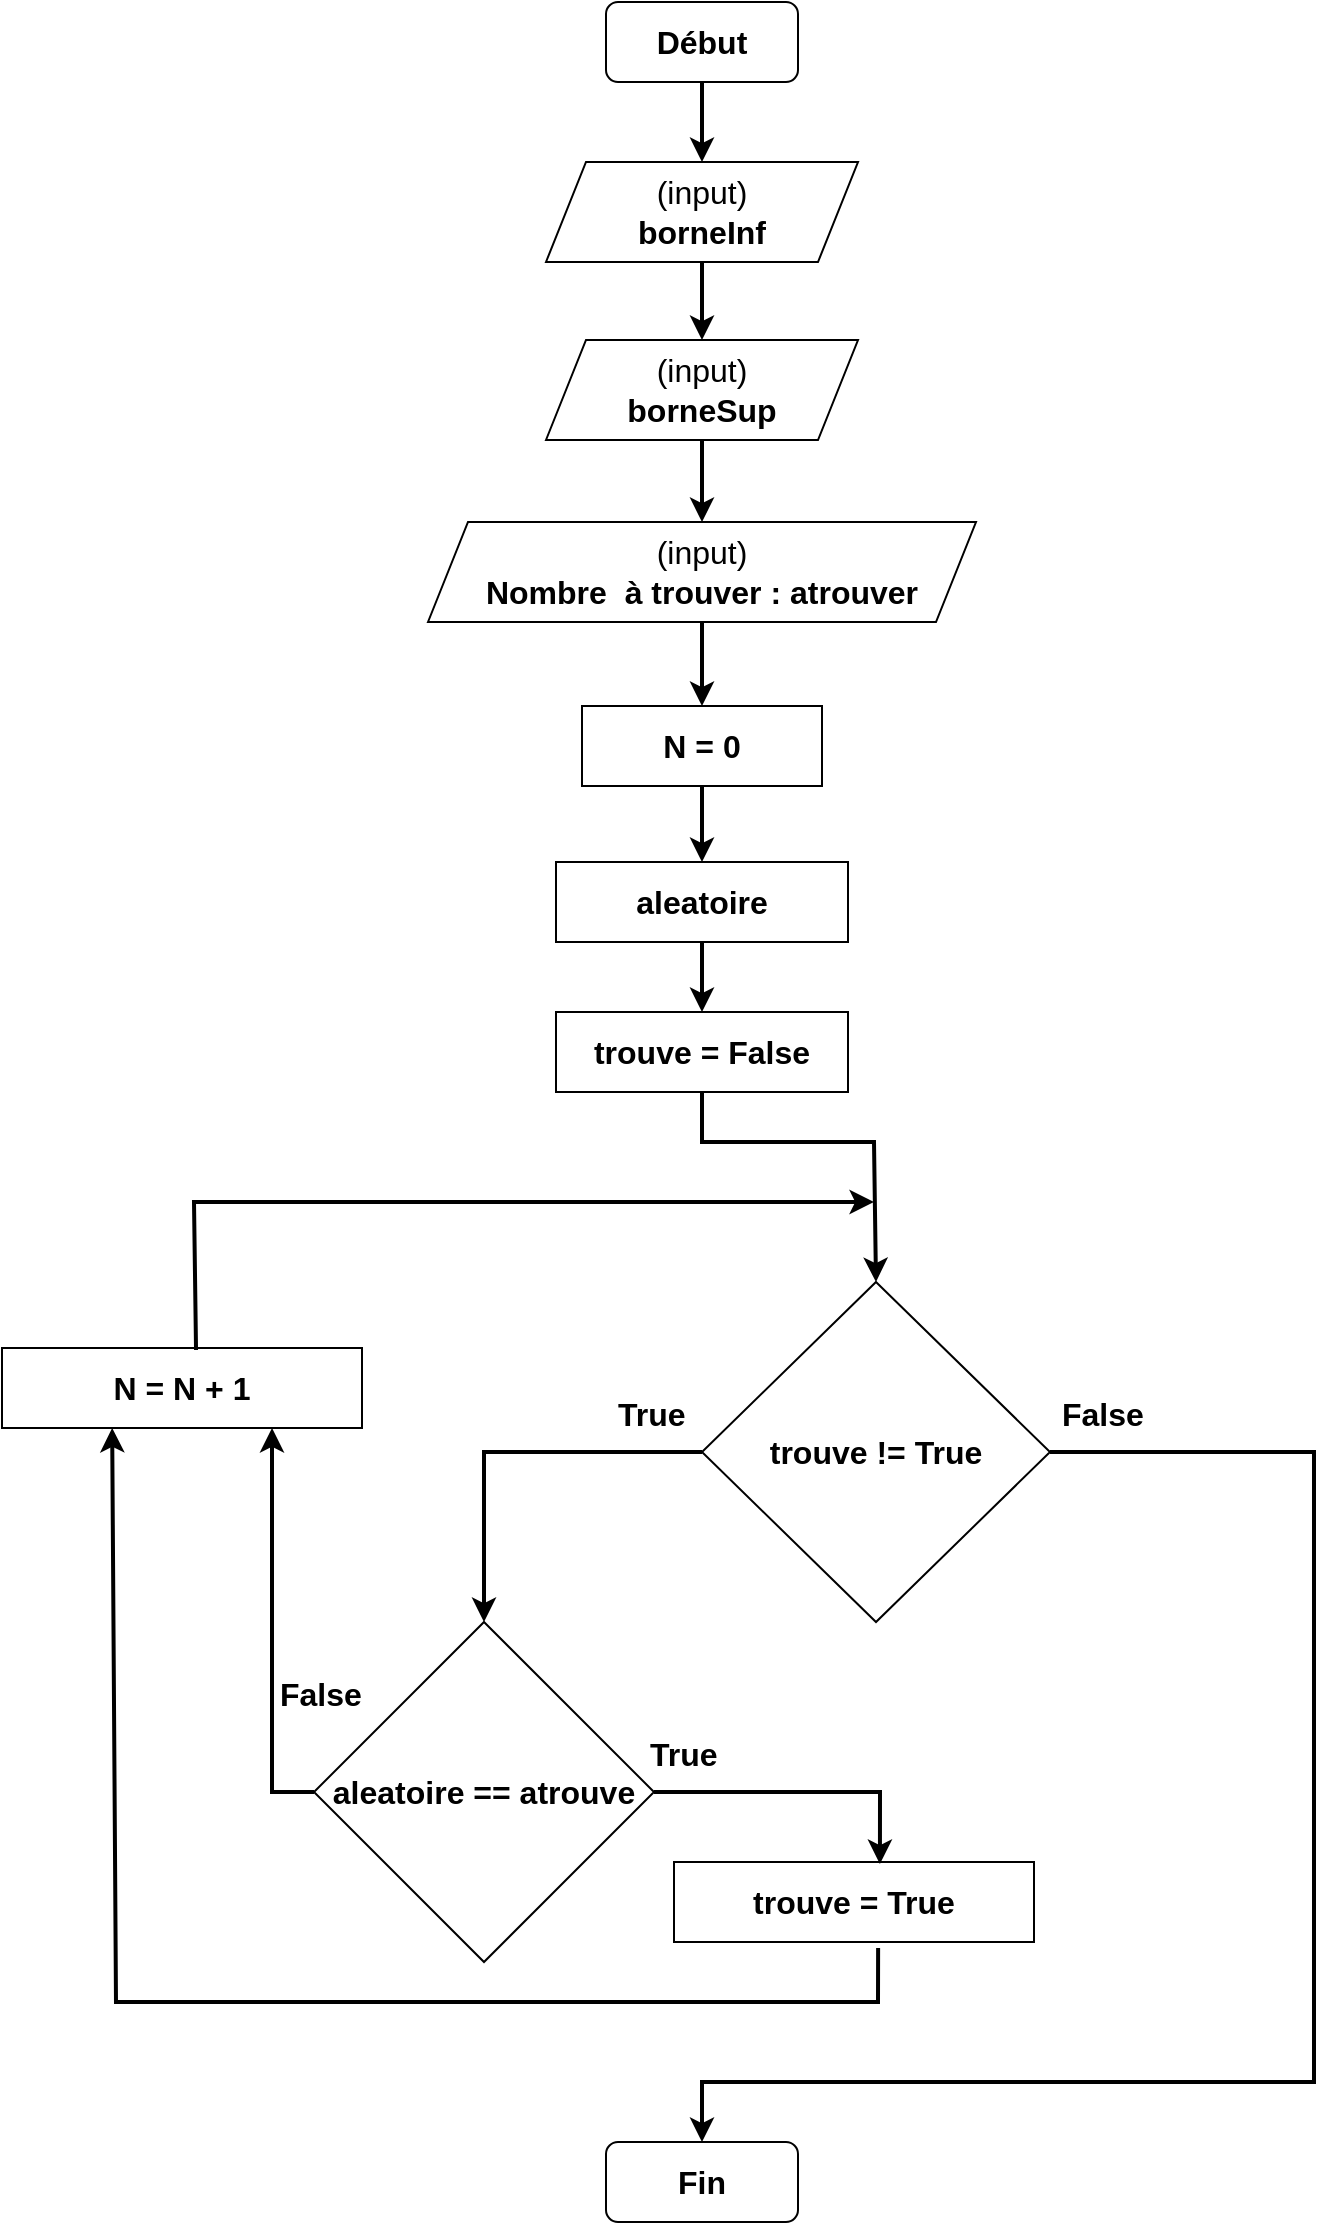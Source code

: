 <mxfile version="20.3.0" type="device"><diagram id="g6DksZDNcq9NLYvB6J0k" name="Page-1"><mxGraphModel dx="1102" dy="685" grid="1" gridSize="10" guides="1" tooltips="1" connect="1" arrows="1" fold="1" page="1" pageScale="1" pageWidth="827" pageHeight="1169" math="0" shadow="0"><root><mxCell id="0"/><mxCell id="1" parent="0"/><mxCell id="hMVCSuON0sHFGQOHQE5j-1" value="&lt;font style=&quot;font-size: 16px;&quot;&gt;&lt;b&gt;Début&lt;/b&gt;&lt;/font&gt;" style="rounded=1;whiteSpace=wrap;html=1;" vertex="1" parent="1"><mxGeometry x="366" y="40" width="96" height="40" as="geometry"/></mxCell><mxCell id="hMVCSuON0sHFGQOHQE5j-2" value="(input)&lt;br&gt;&lt;b&gt;borneInf&lt;/b&gt;" style="shape=parallelogram;perimeter=parallelogramPerimeter;whiteSpace=wrap;html=1;fixedSize=1;fontSize=16;" vertex="1" parent="1"><mxGeometry x="336" y="120" width="156" height="50" as="geometry"/></mxCell><mxCell id="hMVCSuON0sHFGQOHQE5j-3" value="(input)&lt;br&gt;&lt;b&gt;borneSup&lt;/b&gt;" style="shape=parallelogram;perimeter=parallelogramPerimeter;whiteSpace=wrap;html=1;fixedSize=1;fontSize=16;" vertex="1" parent="1"><mxGeometry x="336" y="209" width="156" height="50" as="geometry"/></mxCell><mxCell id="hMVCSuON0sHFGQOHQE5j-4" value="(input)&lt;br&gt;&lt;b&gt;Nombre&amp;nbsp; à trouver : atrouver&lt;/b&gt;" style="shape=parallelogram;perimeter=parallelogramPerimeter;whiteSpace=wrap;html=1;fixedSize=1;fontSize=16;" vertex="1" parent="1"><mxGeometry x="277" y="300" width="274" height="50" as="geometry"/></mxCell><mxCell id="hMVCSuON0sHFGQOHQE5j-5" value="&lt;b&gt;N = 0&lt;/b&gt;" style="rounded=0;whiteSpace=wrap;html=1;fontSize=16;" vertex="1" parent="1"><mxGeometry x="354" y="392" width="120" height="40" as="geometry"/></mxCell><mxCell id="hMVCSuON0sHFGQOHQE5j-6" value="&lt;b&gt;aleatoire&lt;/b&gt;" style="rounded=0;whiteSpace=wrap;html=1;fontSize=16;" vertex="1" parent="1"><mxGeometry x="341" y="470" width="146" height="40" as="geometry"/></mxCell><mxCell id="hMVCSuON0sHFGQOHQE5j-7" value="" style="endArrow=classic;html=1;rounded=0;fontSize=16;exitX=0.5;exitY=1;exitDx=0;exitDy=0;entryX=0.5;entryY=0;entryDx=0;entryDy=0;strokeWidth=2;" edge="1" parent="1" source="hMVCSuON0sHFGQOHQE5j-1" target="hMVCSuON0sHFGQOHQE5j-2"><mxGeometry width="50" height="50" relative="1" as="geometry"><mxPoint x="390" y="340" as="sourcePoint"/><mxPoint x="470" y="100" as="targetPoint"/></mxGeometry></mxCell><mxCell id="hMVCSuON0sHFGQOHQE5j-8" value="" style="endArrow=classic;html=1;rounded=0;strokeWidth=2;fontSize=16;exitX=0.5;exitY=1;exitDx=0;exitDy=0;entryX=0.5;entryY=0;entryDx=0;entryDy=0;" edge="1" parent="1" source="hMVCSuON0sHFGQOHQE5j-2" target="hMVCSuON0sHFGQOHQE5j-3"><mxGeometry width="50" height="50" relative="1" as="geometry"><mxPoint x="390" y="340" as="sourcePoint"/><mxPoint x="440" y="290" as="targetPoint"/></mxGeometry></mxCell><mxCell id="hMVCSuON0sHFGQOHQE5j-9" value="" style="endArrow=classic;html=1;rounded=0;strokeWidth=2;fontSize=16;exitX=0.5;exitY=1;exitDx=0;exitDy=0;entryX=0.5;entryY=0;entryDx=0;entryDy=0;" edge="1" parent="1" source="hMVCSuON0sHFGQOHQE5j-3" target="hMVCSuON0sHFGQOHQE5j-4"><mxGeometry width="50" height="50" relative="1" as="geometry"><mxPoint x="390" y="340" as="sourcePoint"/><mxPoint x="440" y="290" as="targetPoint"/></mxGeometry></mxCell><mxCell id="hMVCSuON0sHFGQOHQE5j-10" value="" style="endArrow=classic;html=1;rounded=0;strokeWidth=2;fontSize=16;exitX=0.5;exitY=1;exitDx=0;exitDy=0;entryX=0.5;entryY=0;entryDx=0;entryDy=0;" edge="1" parent="1" source="hMVCSuON0sHFGQOHQE5j-4" target="hMVCSuON0sHFGQOHQE5j-5"><mxGeometry width="50" height="50" relative="1" as="geometry"><mxPoint x="390" y="340" as="sourcePoint"/><mxPoint x="440" y="290" as="targetPoint"/></mxGeometry></mxCell><mxCell id="hMVCSuON0sHFGQOHQE5j-11" value="" style="endArrow=classic;html=1;rounded=0;strokeWidth=2;fontSize=16;exitX=0.5;exitY=1;exitDx=0;exitDy=0;" edge="1" parent="1" source="hMVCSuON0sHFGQOHQE5j-5" target="hMVCSuON0sHFGQOHQE5j-6"><mxGeometry width="50" height="50" relative="1" as="geometry"><mxPoint x="370" y="460" as="sourcePoint"/><mxPoint x="420" y="410" as="targetPoint"/></mxGeometry></mxCell><mxCell id="hMVCSuON0sHFGQOHQE5j-12" value="&lt;b&gt;trouve = False&lt;/b&gt;" style="rounded=0;whiteSpace=wrap;html=1;fontSize=16;" vertex="1" parent="1"><mxGeometry x="341" y="545" width="146" height="40" as="geometry"/></mxCell><mxCell id="hMVCSuON0sHFGQOHQE5j-13" value="" style="endArrow=classic;html=1;rounded=0;strokeWidth=2;fontSize=16;exitX=0.5;exitY=1;exitDx=0;exitDy=0;entryX=0.5;entryY=0;entryDx=0;entryDy=0;" edge="1" parent="1" source="hMVCSuON0sHFGQOHQE5j-6" target="hMVCSuON0sHFGQOHQE5j-12"><mxGeometry width="50" height="50" relative="1" as="geometry"><mxPoint x="424" y="442" as="sourcePoint"/><mxPoint x="424" y="480" as="targetPoint"/></mxGeometry></mxCell><mxCell id="hMVCSuON0sHFGQOHQE5j-14" value="&lt;b&gt;trouve != True&lt;/b&gt;" style="rhombus;whiteSpace=wrap;html=1;fontSize=16;" vertex="1" parent="1"><mxGeometry x="414" y="680" width="174" height="170" as="geometry"/></mxCell><mxCell id="hMVCSuON0sHFGQOHQE5j-15" value="&lt;b&gt;aleatoire == atrouve&lt;/b&gt;" style="rhombus;whiteSpace=wrap;html=1;fontSize=16;" vertex="1" parent="1"><mxGeometry x="220" y="850" width="170" height="170" as="geometry"/></mxCell><mxCell id="hMVCSuON0sHFGQOHQE5j-17" value="&lt;b&gt;N = N + 1&lt;/b&gt;" style="rounded=0;whiteSpace=wrap;html=1;fontSize=16;" vertex="1" parent="1"><mxGeometry x="64" y="713" width="180" height="40" as="geometry"/></mxCell><mxCell id="hMVCSuON0sHFGQOHQE5j-18" value="&lt;font style=&quot;font-size: 16px;&quot;&gt;&lt;b&gt;Fin&lt;/b&gt;&lt;/font&gt;" style="rounded=1;whiteSpace=wrap;html=1;" vertex="1" parent="1"><mxGeometry x="366" y="1110" width="96" height="40" as="geometry"/></mxCell><mxCell id="hMVCSuON0sHFGQOHQE5j-19" value="&lt;b&gt;trouve = True&lt;/b&gt;" style="rounded=0;whiteSpace=wrap;html=1;fontSize=16;" vertex="1" parent="1"><mxGeometry x="400" y="970" width="180" height="40" as="geometry"/></mxCell><mxCell id="hMVCSuON0sHFGQOHQE5j-20" value="" style="endArrow=classic;html=1;rounded=0;strokeWidth=2;fontSize=16;exitX=0.5;exitY=1;exitDx=0;exitDy=0;entryX=0.5;entryY=0;entryDx=0;entryDy=0;" edge="1" parent="1" source="hMVCSuON0sHFGQOHQE5j-12" target="hMVCSuON0sHFGQOHQE5j-14"><mxGeometry width="50" height="50" relative="1" as="geometry"><mxPoint x="424" y="520" as="sourcePoint"/><mxPoint x="424" y="555" as="targetPoint"/><Array as="points"><mxPoint x="414" y="610"/><mxPoint x="500" y="610"/></Array></mxGeometry></mxCell><mxCell id="hMVCSuON0sHFGQOHQE5j-21" value="" style="endArrow=classic;html=1;rounded=0;strokeWidth=2;fontSize=16;exitX=0.539;exitY=0.025;exitDx=0;exitDy=0;exitPerimeter=0;" edge="1" parent="1" source="hMVCSuON0sHFGQOHQE5j-17"><mxGeometry width="50" height="50" relative="1" as="geometry"><mxPoint x="424" y="520" as="sourcePoint"/><mxPoint x="500" y="640" as="targetPoint"/><Array as="points"><mxPoint x="160" y="640"/></Array></mxGeometry></mxCell><mxCell id="hMVCSuON0sHFGQOHQE5j-23" value="" style="endArrow=classic;html=1;rounded=0;strokeWidth=2;fontSize=16;exitX=0;exitY=0.5;exitDx=0;exitDy=0;entryX=0.5;entryY=0;entryDx=0;entryDy=0;" edge="1" parent="1" source="hMVCSuON0sHFGQOHQE5j-14" target="hMVCSuON0sHFGQOHQE5j-15"><mxGeometry width="50" height="50" relative="1" as="geometry"><mxPoint x="170" y="798" as="sourcePoint"/><mxPoint x="170" y="763" as="targetPoint"/><Array as="points"><mxPoint x="305" y="765"/></Array></mxGeometry></mxCell><mxCell id="hMVCSuON0sHFGQOHQE5j-24" value="" style="endArrow=classic;html=1;rounded=0;strokeWidth=2;fontSize=16;exitX=1;exitY=0.5;exitDx=0;exitDy=0;entryX=0.5;entryY=0;entryDx=0;entryDy=0;" edge="1" parent="1" source="hMVCSuON0sHFGQOHQE5j-14" target="hMVCSuON0sHFGQOHQE5j-18"><mxGeometry width="50" height="50" relative="1" as="geometry"><mxPoint x="170" y="798" as="sourcePoint"/><mxPoint x="170" y="763" as="targetPoint"/><Array as="points"><mxPoint x="720" y="765"/><mxPoint x="720" y="1080"/><mxPoint x="414" y="1080"/></Array></mxGeometry></mxCell><mxCell id="hMVCSuON0sHFGQOHQE5j-25" value="" style="endArrow=classic;html=1;rounded=0;strokeWidth=2;fontSize=16;exitX=0;exitY=0.5;exitDx=0;exitDy=0;entryX=0.75;entryY=1;entryDx=0;entryDy=0;" edge="1" parent="1" source="hMVCSuON0sHFGQOHQE5j-15" target="hMVCSuON0sHFGQOHQE5j-17"><mxGeometry width="50" height="50" relative="1" as="geometry"><mxPoint x="170" y="798" as="sourcePoint"/><mxPoint x="199" y="828" as="targetPoint"/><Array as="points"><mxPoint x="199" y="935"/></Array></mxGeometry></mxCell><mxCell id="hMVCSuON0sHFGQOHQE5j-26" value="" style="endArrow=classic;html=1;rounded=0;strokeWidth=2;fontSize=16;exitX=1;exitY=0.5;exitDx=0;exitDy=0;entryX=0.572;entryY=0.025;entryDx=0;entryDy=0;entryPerimeter=0;" edge="1" parent="1" source="hMVCSuON0sHFGQOHQE5j-15" target="hMVCSuON0sHFGQOHQE5j-19"><mxGeometry width="50" height="50" relative="1" as="geometry"><mxPoint x="200" y="1010" as="sourcePoint"/><mxPoint x="120" y="1020" as="targetPoint"/><Array as="points"><mxPoint x="503" y="935"/></Array></mxGeometry></mxCell><mxCell id="hMVCSuON0sHFGQOHQE5j-27" value="" style="endArrow=classic;html=1;rounded=0;strokeWidth=2;fontSize=16;exitX=0.567;exitY=1.075;exitDx=0;exitDy=0;entryX=0.306;entryY=1;entryDx=0;entryDy=0;exitPerimeter=0;entryPerimeter=0;" edge="1" parent="1" source="hMVCSuON0sHFGQOHQE5j-19" target="hMVCSuON0sHFGQOHQE5j-17"><mxGeometry width="50" height="50" relative="1" as="geometry"><mxPoint x="170" y="798" as="sourcePoint"/><mxPoint x="121.06" y="831" as="targetPoint"/><Array as="points"><mxPoint x="502" y="1040"/><mxPoint x="121" y="1040"/></Array></mxGeometry></mxCell><mxCell id="hMVCSuON0sHFGQOHQE5j-28" value="False" style="text;strokeColor=none;fillColor=none;align=left;verticalAlign=middle;spacingLeft=4;spacingRight=4;overflow=hidden;points=[[0,0.5],[1,0.5]];portConstraint=eastwest;rotatable=0;fontSize=16;fontStyle=1" vertex="1" parent="1"><mxGeometry x="197" y="870" width="80" height="30" as="geometry"/></mxCell><mxCell id="hMVCSuON0sHFGQOHQE5j-29" value="True" style="text;strokeColor=none;fillColor=none;align=left;verticalAlign=middle;spacingLeft=4;spacingRight=4;overflow=hidden;points=[[0,0.5],[1,0.5]];portConstraint=eastwest;rotatable=0;fontSize=16;fontStyle=1" vertex="1" parent="1"><mxGeometry x="382" y="900" width="80" height="30" as="geometry"/></mxCell><mxCell id="hMVCSuON0sHFGQOHQE5j-30" value="True" style="text;strokeColor=none;fillColor=none;align=left;verticalAlign=middle;spacingLeft=4;spacingRight=4;overflow=hidden;points=[[0,0.5],[1,0.5]];portConstraint=eastwest;rotatable=0;fontSize=16;fontStyle=1" vertex="1" parent="1"><mxGeometry x="366" y="730" width="80" height="30" as="geometry"/></mxCell><mxCell id="hMVCSuON0sHFGQOHQE5j-31" value="False" style="text;strokeColor=none;fillColor=none;align=left;verticalAlign=middle;spacingLeft=4;spacingRight=4;overflow=hidden;points=[[0,0.5],[1,0.5]];portConstraint=eastwest;rotatable=0;fontSize=16;fontStyle=1" vertex="1" parent="1"><mxGeometry x="588" y="730" width="80" height="30" as="geometry"/></mxCell></root></mxGraphModel></diagram></mxfile>